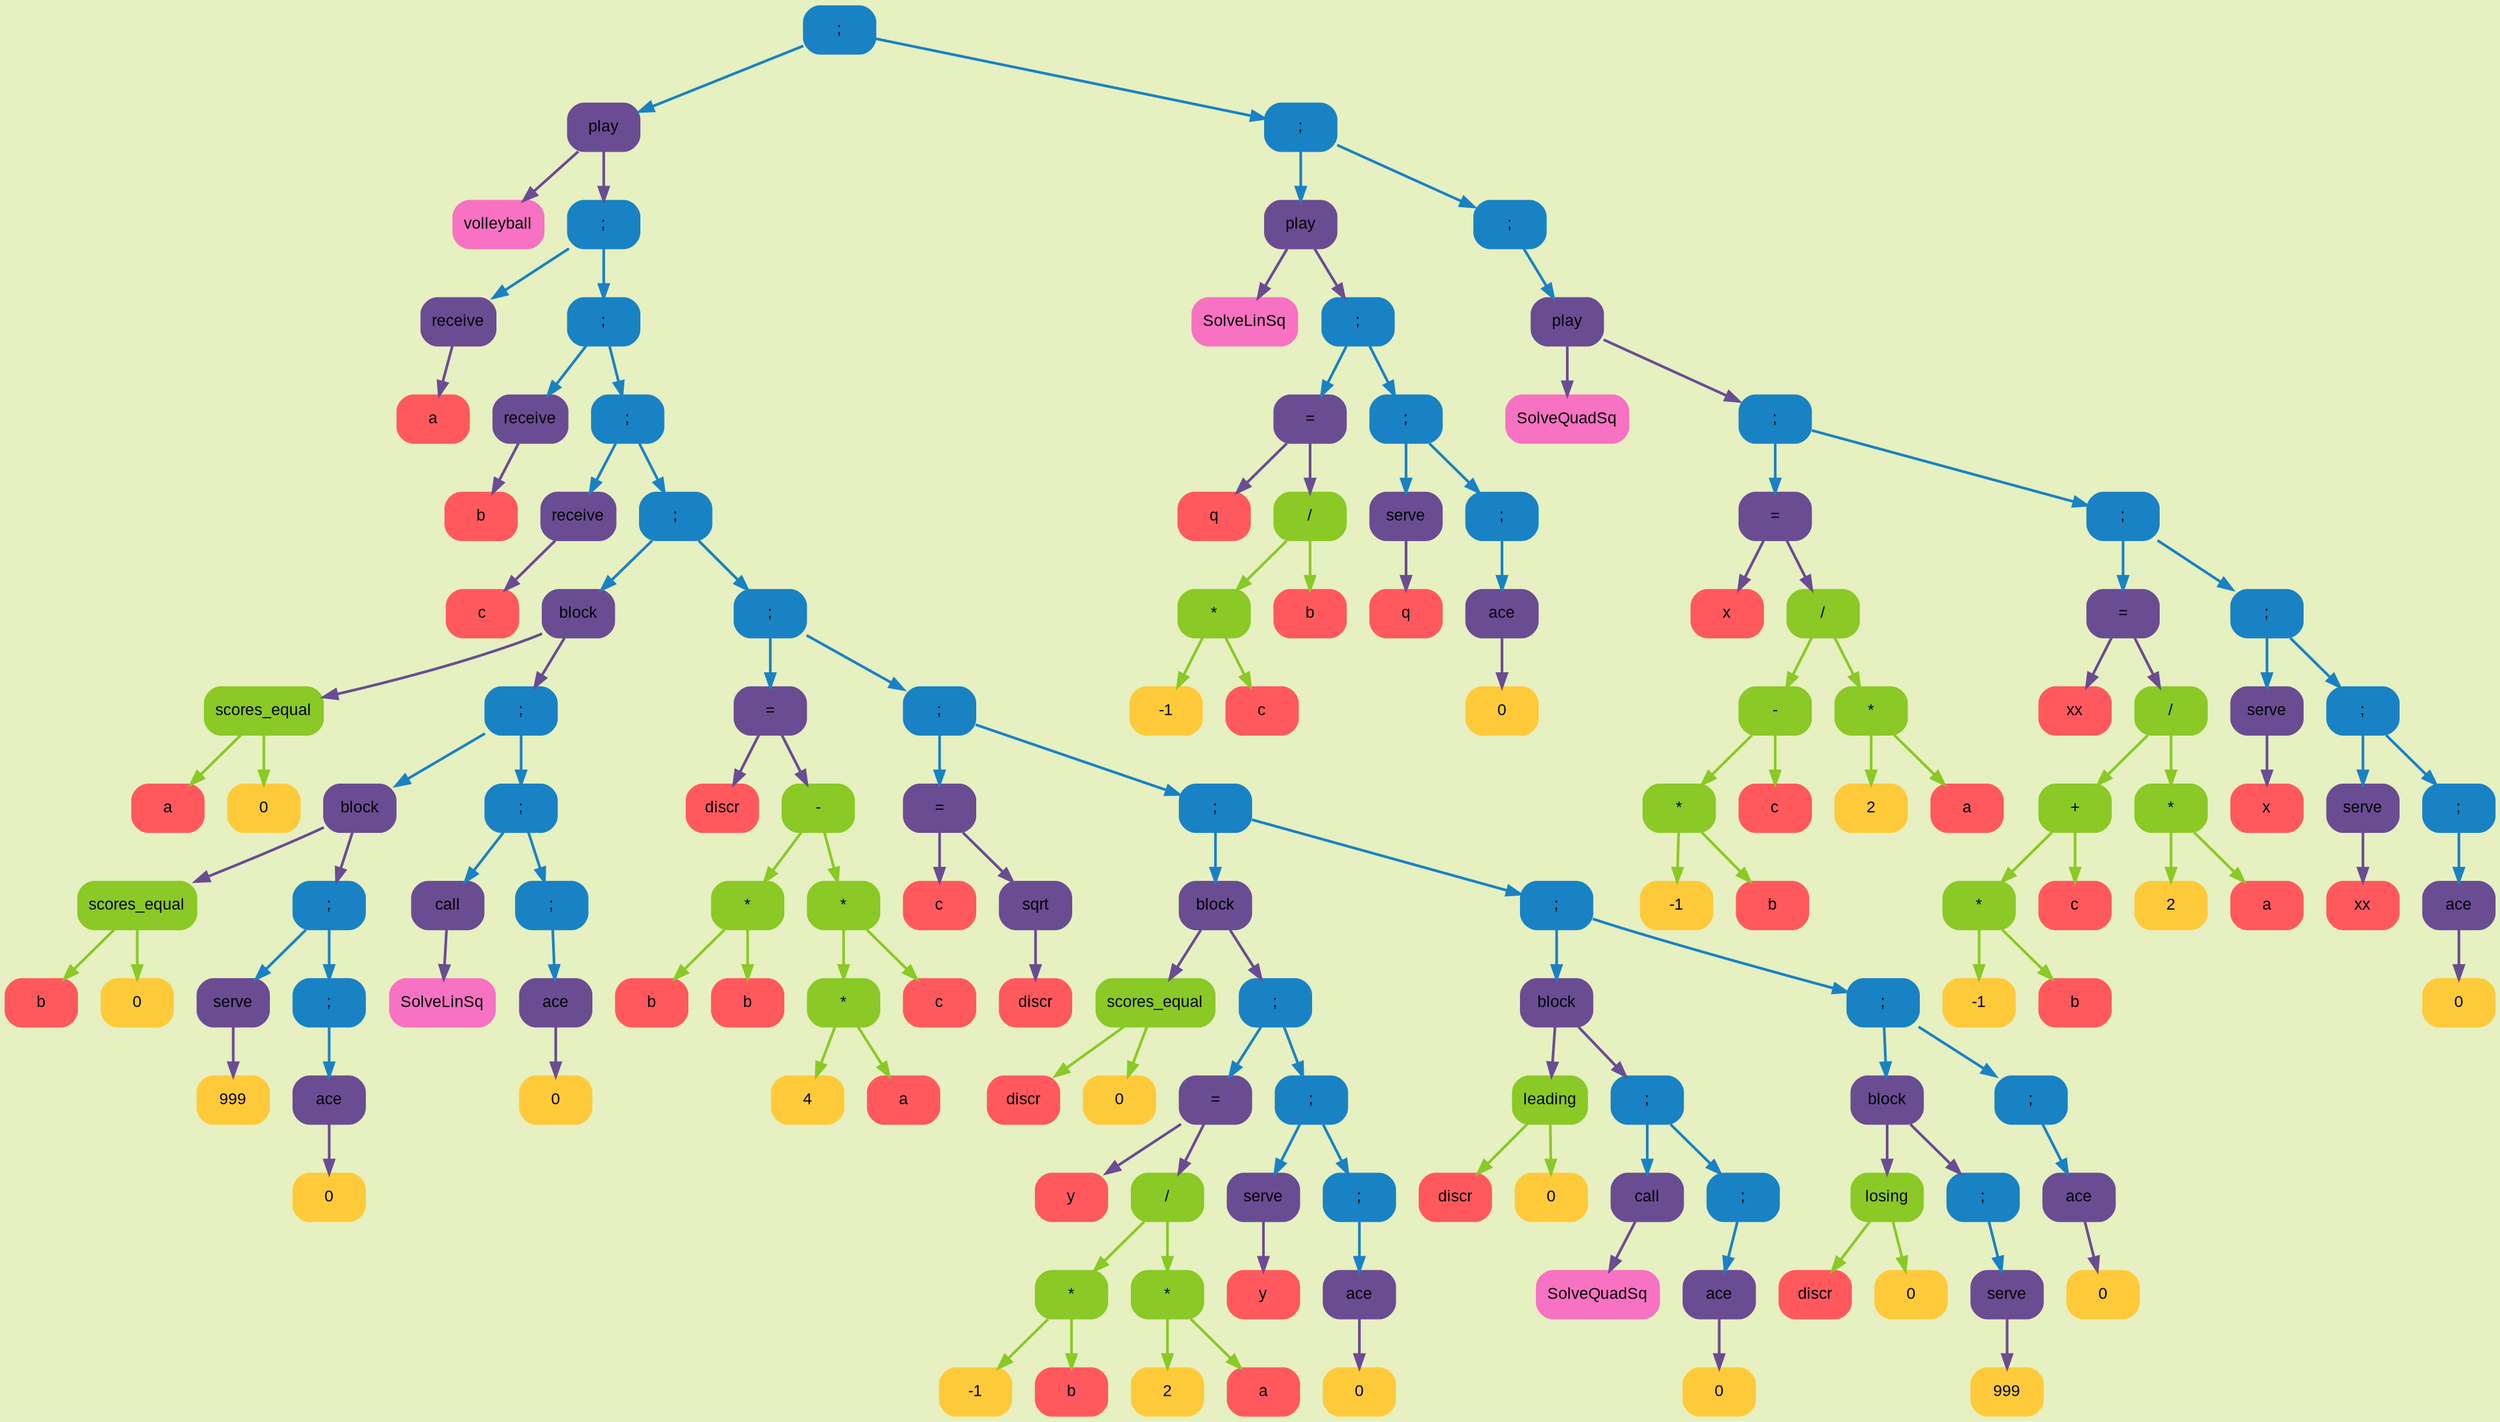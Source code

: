 digraph G {
	rankdir=HR;
	bgcolor="#e6f0c0";
	node [fontname="Arial", fontsize=12];
	node0x604000000010 [shape="Mrecord"; style=filled; color="#1982c4"; label = ";" ];
	node0x604000000050 [shape="Mrecord"; style=filled; color="#6a4c93"; label = "play" ];
	node0x604000000090 [shape="Mrecord"; style=filled; color="#f772c2"; label = "volleyball" ];
	node0x604000000050 -> node0x604000000090 [color="#6a4c93"; style=bold;  weight=1000;];
	node0x6040000000d0 [shape="Mrecord"; style=filled; color="#1982c4"; label = ";" ];
	node0x604000000110 [shape="Mrecord"; style=filled; color="#6a4c93"; label = "receive" ];
	node0x604000000150 [shape="Mrecord"; style=filled; color="#ff595e"; label = "a" ];
	node0x604000000110 -> node0x604000000150 [color="#6a4c93"; style=bold;  weight=1000;];
	node0x6040000000d0 -> node0x604000000110 [color="#1982c4"; style=bold;  weight=1000;];
	node0x604000000190 [shape="Mrecord"; style=filled; color="#1982c4"; label = ";" ];
	node0x6040000001d0 [shape="Mrecord"; style=filled; color="#6a4c93"; label = "receive" ];
	node0x604000000210 [shape="Mrecord"; style=filled; color="#ff595e"; label = "b" ];
	node0x6040000001d0 -> node0x604000000210 [color="#6a4c93"; style=bold;  weight=1000;];
	node0x604000000190 -> node0x6040000001d0 [color="#1982c4"; style=bold;  weight=1000;];
	node0x604000000250 [shape="Mrecord"; style=filled; color="#1982c4"; label = ";" ];
	node0x604000000290 [shape="Mrecord"; style=filled; color="#6a4c93"; label = "receive" ];
	node0x6040000002d0 [shape="Mrecord"; style=filled; color="#ff595e"; label = "c" ];
	node0x604000000290 -> node0x6040000002d0 [color="#6a4c93"; style=bold;  weight=1000;];
	node0x604000000250 -> node0x604000000290 [color="#1982c4"; style=bold;  weight=1000;];
	node0x604000000310 [shape="Mrecord"; style=filled; color="#1982c4"; label = ";" ];
	node0x604000000350 [shape="Mrecord"; style=filled; color="#6a4c93"; label = "block" ];
	node0x604000000390 [shape="Mrecord"; style=filled; color="#8ac926"; label = "scores_equal" ];
	node0x6040000003d0 [shape="Mrecord"; style=filled; color="#ff595e"; label = "a" ];
	node0x604000000390 -> node0x6040000003d0 [color="#8ac926"; style=bold;  weight=1000;];
	node0x604000000410 [shape="Mrecord"; style=filled; color="#ffca3a"; label = "0" ];
	node0x604000000390 -> node0x604000000410 [color="#8ac926"; style=bold; weight=1000;];
	node0x604000000350 -> node0x604000000390 [color="#6a4c93"; style=bold;  weight=1000;];
	node0x604000000450 [shape="Mrecord"; style=filled; color="#1982c4"; label = ";" ];
	node0x604000000490 [shape="Mrecord"; style=filled; color="#6a4c93"; label = "block" ];
	node0x6040000004d0 [shape="Mrecord"; style=filled; color="#8ac926"; label = "scores_equal" ];
	node0x604000000510 [shape="Mrecord"; style=filled; color="#ff595e"; label = "b" ];
	node0x6040000004d0 -> node0x604000000510 [color="#8ac926"; style=bold;  weight=1000;];
	node0x604000000550 [shape="Mrecord"; style=filled; color="#ffca3a"; label = "0" ];
	node0x6040000004d0 -> node0x604000000550 [color="#8ac926"; style=bold; weight=1000;];
	node0x604000000490 -> node0x6040000004d0 [color="#6a4c93"; style=bold;  weight=1000;];
	node0x604000000590 [shape="Mrecord"; style=filled; color="#1982c4"; label = ";" ];
	node0x6040000005d0 [shape="Mrecord"; style=filled; color="#6a4c93"; label = "serve" ];
	node0x604000000610 [shape="Mrecord"; style=filled; color="#ffca3a"; label = "999" ];
	node0x6040000005d0 -> node0x604000000610 [color="#6a4c93"; style=bold;  weight=1000;];
	node0x604000000590 -> node0x6040000005d0 [color="#1982c4"; style=bold;  weight=1000;];
	node0x604000000650 [shape="Mrecord"; style=filled; color="#1982c4"; label = ";" ];
	node0x604000000690 [shape="Mrecord"; style=filled; color="#6a4c93"; label = "ace" ];
	node0x6040000006d0 [shape="Mrecord"; style=filled; color="#ffca3a"; label = "0" ];
	node0x604000000690 -> node0x6040000006d0 [color="#6a4c93"; style=bold;  weight=1000;];
	node0x604000000650 -> node0x604000000690 [color="#1982c4"; style=bold;  weight=1000;];
	node0x604000000590 -> node0x604000000650 [color="#1982c4"; style=bold; weight=1000;];
	node0x604000000490 -> node0x604000000590 [color="#6a4c93"; style=bold; weight=1000;];
	node0x604000000450 -> node0x604000000490 [color="#1982c4"; style=bold;  weight=1000;];
	node0x604000000710 [shape="Mrecord"; style=filled; color="#1982c4"; label = ";" ];
	node0x604000000750 [shape="Mrecord"; style=filled; color="#6a4c93"; label = "call" ];
	node0x604000000790 [shape="Mrecord"; style=filled; color="#f772c2"; label = "SolveLinSq" ];
	node0x604000000750 -> node0x604000000790 [color="#6a4c93"; style=bold;  weight=1000;];
	node0x604000000710 -> node0x604000000750 [color="#1982c4"; style=bold;  weight=1000;];
	node0x6040000007d0 [shape="Mrecord"; style=filled; color="#1982c4"; label = ";" ];
	node0x604000000810 [shape="Mrecord"; style=filled; color="#6a4c93"; label = "ace" ];
	node0x604000000850 [shape="Mrecord"; style=filled; color="#ffca3a"; label = "0" ];
	node0x604000000810 -> node0x604000000850 [color="#6a4c93"; style=bold;  weight=1000;];
	node0x6040000007d0 -> node0x604000000810 [color="#1982c4"; style=bold;  weight=1000;];
	node0x604000000710 -> node0x6040000007d0 [color="#1982c4"; style=bold; weight=1000;];
	node0x604000000450 -> node0x604000000710 [color="#1982c4"; style=bold; weight=1000;];
	node0x604000000350 -> node0x604000000450 [color="#6a4c93"; style=bold; weight=1000;];
	node0x604000000310 -> node0x604000000350 [color="#1982c4"; style=bold;  weight=1000;];
	node0x604000000890 [shape="Mrecord"; style=filled; color="#1982c4"; label = ";" ];
	node0x6040000008d0 [shape="Mrecord"; style=filled; color="#6a4c93"; label = "=" ];
	node0x604000000910 [shape="Mrecord"; style=filled; color="#ff595e"; label = "discr" ];
	node0x6040000008d0 -> node0x604000000910 [color="#6a4c93"; style=bold;  weight=1000;];
	node0x604000000950 [shape="Mrecord"; style=filled; color="#8ac926"; label = "-" ];
	node0x604000000990 [shape="Mrecord"; style=filled; color="#8ac926"; label = "*" ];
	node0x6040000009d0 [shape="Mrecord"; style=filled; color="#ff595e"; label = "b" ];
	node0x604000000990 -> node0x6040000009d0 [color="#8ac926"; style=bold;  weight=1000;];
	node0x604000000a10 [shape="Mrecord"; style=filled; color="#ff595e"; label = "b" ];
	node0x604000000990 -> node0x604000000a10 [color="#8ac926"; style=bold; weight=1000;];
	node0x604000000950 -> node0x604000000990 [color="#8ac926"; style=bold;  weight=1000;];
	node0x604000000a50 [shape="Mrecord"; style=filled; color="#8ac926"; label = "*" ];
	node0x604000000a90 [shape="Mrecord"; style=filled; color="#8ac926"; label = "*" ];
	node0x604000000ad0 [shape="Mrecord"; style=filled; color="#ffca3a"; label = "4" ];
	node0x604000000a90 -> node0x604000000ad0 [color="#8ac926"; style=bold;  weight=1000;];
	node0x604000000b10 [shape="Mrecord"; style=filled; color="#ff595e"; label = "a" ];
	node0x604000000a90 -> node0x604000000b10 [color="#8ac926"; style=bold; weight=1000;];
	node0x604000000a50 -> node0x604000000a90 [color="#8ac926"; style=bold;  weight=1000;];
	node0x604000000b50 [shape="Mrecord"; style=filled; color="#ff595e"; label = "c" ];
	node0x604000000a50 -> node0x604000000b50 [color="#8ac926"; style=bold; weight=1000;];
	node0x604000000950 -> node0x604000000a50 [color="#8ac926"; style=bold; weight=1000;];
	node0x6040000008d0 -> node0x604000000950 [color="#6a4c93"; style=bold; weight=1000;];
	node0x604000000890 -> node0x6040000008d0 [color="#1982c4"; style=bold;  weight=1000;];
	node0x604000000b90 [shape="Mrecord"; style=filled; color="#1982c4"; label = ";" ];
	node0x604000000bd0 [shape="Mrecord"; style=filled; color="#6a4c93"; label = "=" ];
	node0x604000000c10 [shape="Mrecord"; style=filled; color="#ff595e"; label = "c" ];
	node0x604000000bd0 -> node0x604000000c10 [color="#6a4c93"; style=bold;  weight=1000;];
	node0x604000000c50 [shape="Mrecord"; style=filled; color="#6a4c93"; label = "sqrt" ];
	node0x604000000c90 [shape="Mrecord"; style=filled; color="#ff595e"; label = "discr" ];
	node0x604000000c50 -> node0x604000000c90 [color="#6a4c93"; style=bold;  weight=1000;];
	node0x604000000bd0 -> node0x604000000c50 [color="#6a4c93"; style=bold; weight=1000;];
	node0x604000000b90 -> node0x604000000bd0 [color="#1982c4"; style=bold;  weight=1000;];
	node0x604000000cd0 [shape="Mrecord"; style=filled; color="#1982c4"; label = ";" ];
	node0x604000000d10 [shape="Mrecord"; style=filled; color="#6a4c93"; label = "block" ];
	node0x604000000d50 [shape="Mrecord"; style=filled; color="#8ac926"; label = "scores_equal" ];
	node0x604000000d90 [shape="Mrecord"; style=filled; color="#ff595e"; label = "discr" ];
	node0x604000000d50 -> node0x604000000d90 [color="#8ac926"; style=bold;  weight=1000;];
	node0x604000000dd0 [shape="Mrecord"; style=filled; color="#ffca3a"; label = "0" ];
	node0x604000000d50 -> node0x604000000dd0 [color="#8ac926"; style=bold; weight=1000;];
	node0x604000000d10 -> node0x604000000d50 [color="#6a4c93"; style=bold;  weight=1000;];
	node0x604000000e10 [shape="Mrecord"; style=filled; color="#1982c4"; label = ";" ];
	node0x604000000e50 [shape="Mrecord"; style=filled; color="#6a4c93"; label = "=" ];
	node0x604000000e90 [shape="Mrecord"; style=filled; color="#ff595e"; label = "y" ];
	node0x604000000e50 -> node0x604000000e90 [color="#6a4c93"; style=bold;  weight=1000;];
	node0x604000000ed0 [shape="Mrecord"; style=filled; color="#8ac926"; label = "/" ];
	node0x604000000f10 [shape="Mrecord"; style=filled; color="#8ac926"; label = "*" ];
	node0x604000000f50 [shape="Mrecord"; style=filled; color="#ffca3a"; label = "-1" ];
	node0x604000000f10 -> node0x604000000f50 [color="#8ac926"; style=bold;  weight=1000;];
	node0x604000000f90 [shape="Mrecord"; style=filled; color="#ff595e"; label = "b" ];
	node0x604000000f10 -> node0x604000000f90 [color="#8ac926"; style=bold; weight=1000;];
	node0x604000000ed0 -> node0x604000000f10 [color="#8ac926"; style=bold;  weight=1000;];
	node0x604000000fd0 [shape="Mrecord"; style=filled; color="#8ac926"; label = "*" ];
	node0x604000001010 [shape="Mrecord"; style=filled; color="#ffca3a"; label = "2" ];
	node0x604000000fd0 -> node0x604000001010 [color="#8ac926"; style=bold;  weight=1000;];
	node0x604000001050 [shape="Mrecord"; style=filled; color="#ff595e"; label = "a" ];
	node0x604000000fd0 -> node0x604000001050 [color="#8ac926"; style=bold; weight=1000;];
	node0x604000000ed0 -> node0x604000000fd0 [color="#8ac926"; style=bold; weight=1000;];
	node0x604000000e50 -> node0x604000000ed0 [color="#6a4c93"; style=bold; weight=1000;];
	node0x604000000e10 -> node0x604000000e50 [color="#1982c4"; style=bold;  weight=1000;];
	node0x604000001090 [shape="Mrecord"; style=filled; color="#1982c4"; label = ";" ];
	node0x6040000010d0 [shape="Mrecord"; style=filled; color="#6a4c93"; label = "serve" ];
	node0x604000001110 [shape="Mrecord"; style=filled; color="#ff595e"; label = "y" ];
	node0x6040000010d0 -> node0x604000001110 [color="#6a4c93"; style=bold;  weight=1000;];
	node0x604000001090 -> node0x6040000010d0 [color="#1982c4"; style=bold;  weight=1000;];
	node0x604000001150 [shape="Mrecord"; style=filled; color="#1982c4"; label = ";" ];
	node0x604000001190 [shape="Mrecord"; style=filled; color="#6a4c93"; label = "ace" ];
	node0x6040000011d0 [shape="Mrecord"; style=filled; color="#ffca3a"; label = "0" ];
	node0x604000001190 -> node0x6040000011d0 [color="#6a4c93"; style=bold;  weight=1000;];
	node0x604000001150 -> node0x604000001190 [color="#1982c4"; style=bold;  weight=1000;];
	node0x604000001090 -> node0x604000001150 [color="#1982c4"; style=bold; weight=1000;];
	node0x604000000e10 -> node0x604000001090 [color="#1982c4"; style=bold; weight=1000;];
	node0x604000000d10 -> node0x604000000e10 [color="#6a4c93"; style=bold; weight=1000;];
	node0x604000000cd0 -> node0x604000000d10 [color="#1982c4"; style=bold;  weight=1000;];
	node0x604000001210 [shape="Mrecord"; style=filled; color="#1982c4"; label = ";" ];
	node0x604000001250 [shape="Mrecord"; style=filled; color="#6a4c93"; label = "block" ];
	node0x604000001290 [shape="Mrecord"; style=filled; color="#8ac926"; label = "leading" ];
	node0x6040000012d0 [shape="Mrecord"; style=filled; color="#ff595e"; label = "discr" ];
	node0x604000001290 -> node0x6040000012d0 [color="#8ac926"; style=bold;  weight=1000;];
	node0x604000001310 [shape="Mrecord"; style=filled; color="#ffca3a"; label = "0" ];
	node0x604000001290 -> node0x604000001310 [color="#8ac926"; style=bold; weight=1000;];
	node0x604000001250 -> node0x604000001290 [color="#6a4c93"; style=bold;  weight=1000;];
	node0x604000001350 [shape="Mrecord"; style=filled; color="#1982c4"; label = ";" ];
	node0x604000001390 [shape="Mrecord"; style=filled; color="#6a4c93"; label = "call" ];
	node0x6040000013d0 [shape="Mrecord"; style=filled; color="#f772c2"; label = "SolveQuadSq" ];
	node0x604000001390 -> node0x6040000013d0 [color="#6a4c93"; style=bold;  weight=1000;];
	node0x604000001350 -> node0x604000001390 [color="#1982c4"; style=bold;  weight=1000;];
	node0x604000001410 [shape="Mrecord"; style=filled; color="#1982c4"; label = ";" ];
	node0x604000001450 [shape="Mrecord"; style=filled; color="#6a4c93"; label = "ace" ];
	node0x604000001490 [shape="Mrecord"; style=filled; color="#ffca3a"; label = "0" ];
	node0x604000001450 -> node0x604000001490 [color="#6a4c93"; style=bold;  weight=1000;];
	node0x604000001410 -> node0x604000001450 [color="#1982c4"; style=bold;  weight=1000;];
	node0x604000001350 -> node0x604000001410 [color="#1982c4"; style=bold; weight=1000;];
	node0x604000001250 -> node0x604000001350 [color="#6a4c93"; style=bold; weight=1000;];
	node0x604000001210 -> node0x604000001250 [color="#1982c4"; style=bold;  weight=1000;];
	node0x6040000014d0 [shape="Mrecord"; style=filled; color="#1982c4"; label = ";" ];
	node0x604000001510 [shape="Mrecord"; style=filled; color="#6a4c93"; label = "block" ];
	node0x604000001550 [shape="Mrecord"; style=filled; color="#8ac926"; label = "losing" ];
	node0x604000001590 [shape="Mrecord"; style=filled; color="#ff595e"; label = "discr" ];
	node0x604000001550 -> node0x604000001590 [color="#8ac926"; style=bold;  weight=1000;];
	node0x6040000015d0 [shape="Mrecord"; style=filled; color="#ffca3a"; label = "0" ];
	node0x604000001550 -> node0x6040000015d0 [color="#8ac926"; style=bold; weight=1000;];
	node0x604000001510 -> node0x604000001550 [color="#6a4c93"; style=bold;  weight=1000;];
	node0x604000001610 [shape="Mrecord"; style=filled; color="#1982c4"; label = ";" ];
	node0x604000001650 [shape="Mrecord"; style=filled; color="#6a4c93"; label = "serve" ];
	node0x604000001690 [shape="Mrecord"; style=filled; color="#ffca3a"; label = "999" ];
	node0x604000001650 -> node0x604000001690 [color="#6a4c93"; style=bold;  weight=1000;];
	node0x604000001610 -> node0x604000001650 [color="#1982c4"; style=bold;  weight=1000;];
	node0x604000001510 -> node0x604000001610 [color="#6a4c93"; style=bold; weight=1000;];
	node0x6040000014d0 -> node0x604000001510 [color="#1982c4"; style=bold;  weight=1000;];
	node0x6040000016d0 [shape="Mrecord"; style=filled; color="#1982c4"; label = ";" ];
	node0x604000001710 [shape="Mrecord"; style=filled; color="#6a4c93"; label = "ace" ];
	node0x604000001750 [shape="Mrecord"; style=filled; color="#ffca3a"; label = "0" ];
	node0x604000001710 -> node0x604000001750 [color="#6a4c93"; style=bold;  weight=1000;];
	node0x6040000016d0 -> node0x604000001710 [color="#1982c4"; style=bold;  weight=1000;];
	node0x6040000014d0 -> node0x6040000016d0 [color="#1982c4"; style=bold; weight=1000;];
	node0x604000001210 -> node0x6040000014d0 [color="#1982c4"; style=bold; weight=1000;];
	node0x604000000cd0 -> node0x604000001210 [color="#1982c4"; style=bold; weight=1000;];
	node0x604000000b90 -> node0x604000000cd0 [color="#1982c4"; style=bold; weight=1000;];
	node0x604000000890 -> node0x604000000b90 [color="#1982c4"; style=bold; weight=1000;];
	node0x604000000310 -> node0x604000000890 [color="#1982c4"; style=bold; weight=1000;];
	node0x604000000250 -> node0x604000000310 [color="#1982c4"; style=bold; weight=1000;];
	node0x604000000190 -> node0x604000000250 [color="#1982c4"; style=bold; weight=1000;];
	node0x6040000000d0 -> node0x604000000190 [color="#1982c4"; style=bold; weight=1000;];
	node0x604000000050 -> node0x6040000000d0 [color="#6a4c93"; style=bold; weight=1000;];
	node0x604000000010 -> node0x604000000050 [color="#1982c4"; style=bold;  weight=1000;];
	node0x604000001790 [shape="Mrecord"; style=filled; color="#1982c4"; label = ";" ];
	node0x6040000017d0 [shape="Mrecord"; style=filled; color="#6a4c93"; label = "play" ];
	node0x604000001810 [shape="Mrecord"; style=filled; color="#f772c2"; label = "SolveLinSq" ];
	node0x6040000017d0 -> node0x604000001810 [color="#6a4c93"; style=bold;  weight=1000;];
	node0x604000001850 [shape="Mrecord"; style=filled; color="#1982c4"; label = ";" ];
	node0x604000001890 [shape="Mrecord"; style=filled; color="#6a4c93"; label = "=" ];
	node0x6040000018d0 [shape="Mrecord"; style=filled; color="#ff595e"; label = "q" ];
	node0x604000001890 -> node0x6040000018d0 [color="#6a4c93"; style=bold;  weight=1000;];
	node0x604000001910 [shape="Mrecord"; style=filled; color="#8ac926"; label = "/" ];
	node0x604000001950 [shape="Mrecord"; style=filled; color="#8ac926"; label = "*" ];
	node0x604000001990 [shape="Mrecord"; style=filled; color="#ffca3a"; label = "-1" ];
	node0x604000001950 -> node0x604000001990 [color="#8ac926"; style=bold;  weight=1000;];
	node0x6040000019d0 [shape="Mrecord"; style=filled; color="#ff595e"; label = "c" ];
	node0x604000001950 -> node0x6040000019d0 [color="#8ac926"; style=bold; weight=1000;];
	node0x604000001910 -> node0x604000001950 [color="#8ac926"; style=bold;  weight=1000;];
	node0x604000001a10 [shape="Mrecord"; style=filled; color="#ff595e"; label = "b" ];
	node0x604000001910 -> node0x604000001a10 [color="#8ac926"; style=bold; weight=1000;];
	node0x604000001890 -> node0x604000001910 [color="#6a4c93"; style=bold; weight=1000;];
	node0x604000001850 -> node0x604000001890 [color="#1982c4"; style=bold;  weight=1000;];
	node0x604000001a50 [shape="Mrecord"; style=filled; color="#1982c4"; label = ";" ];
	node0x604000001a90 [shape="Mrecord"; style=filled; color="#6a4c93"; label = "serve" ];
	node0x604000001ad0 [shape="Mrecord"; style=filled; color="#ff595e"; label = "q" ];
	node0x604000001a90 -> node0x604000001ad0 [color="#6a4c93"; style=bold;  weight=1000;];
	node0x604000001a50 -> node0x604000001a90 [color="#1982c4"; style=bold;  weight=1000;];
	node0x604000001b10 [shape="Mrecord"; style=filled; color="#1982c4"; label = ";" ];
	node0x604000001b50 [shape="Mrecord"; style=filled; color="#6a4c93"; label = "ace" ];
	node0x604000001b90 [shape="Mrecord"; style=filled; color="#ffca3a"; label = "0" ];
	node0x604000001b50 -> node0x604000001b90 [color="#6a4c93"; style=bold;  weight=1000;];
	node0x604000001b10 -> node0x604000001b50 [color="#1982c4"; style=bold;  weight=1000;];
	node0x604000001a50 -> node0x604000001b10 [color="#1982c4"; style=bold; weight=1000;];
	node0x604000001850 -> node0x604000001a50 [color="#1982c4"; style=bold; weight=1000;];
	node0x6040000017d0 -> node0x604000001850 [color="#6a4c93"; style=bold; weight=1000;];
	node0x604000001790 -> node0x6040000017d0 [color="#1982c4"; style=bold;  weight=1000;];
	node0x604000001bd0 [shape="Mrecord"; style=filled; color="#1982c4"; label = ";" ];
	node0x604000001c10 [shape="Mrecord"; style=filled; color="#6a4c93"; label = "play" ];
	node0x604000001c50 [shape="Mrecord"; style=filled; color="#f772c2"; label = "SolveQuadSq" ];
	node0x604000001c10 -> node0x604000001c50 [color="#6a4c93"; style=bold;  weight=1000;];
	node0x604000001c90 [shape="Mrecord"; style=filled; color="#1982c4"; label = ";" ];
	node0x604000001cd0 [shape="Mrecord"; style=filled; color="#6a4c93"; label = "=" ];
	node0x604000001d10 [shape="Mrecord"; style=filled; color="#ff595e"; label = "x" ];
	node0x604000001cd0 -> node0x604000001d10 [color="#6a4c93"; style=bold;  weight=1000;];
	node0x604000001d50 [shape="Mrecord"; style=filled; color="#8ac926"; label = "/" ];
	node0x604000001d90 [shape="Mrecord"; style=filled; color="#8ac926"; label = "-" ];
	node0x604000001dd0 [shape="Mrecord"; style=filled; color="#8ac926"; label = "*" ];
	node0x604000001e10 [shape="Mrecord"; style=filled; color="#ffca3a"; label = "-1" ];
	node0x604000001dd0 -> node0x604000001e10 [color="#8ac926"; style=bold;  weight=1000;];
	node0x604000001e50 [shape="Mrecord"; style=filled; color="#ff595e"; label = "b" ];
	node0x604000001dd0 -> node0x604000001e50 [color="#8ac926"; style=bold; weight=1000;];
	node0x604000001d90 -> node0x604000001dd0 [color="#8ac926"; style=bold;  weight=1000;];
	node0x604000001e90 [shape="Mrecord"; style=filled; color="#ff595e"; label = "c" ];
	node0x604000001d90 -> node0x604000001e90 [color="#8ac926"; style=bold; weight=1000;];
	node0x604000001d50 -> node0x604000001d90 [color="#8ac926"; style=bold;  weight=1000;];
	node0x604000001ed0 [shape="Mrecord"; style=filled; color="#8ac926"; label = "*" ];
	node0x604000001f10 [shape="Mrecord"; style=filled; color="#ffca3a"; label = "2" ];
	node0x604000001ed0 -> node0x604000001f10 [color="#8ac926"; style=bold;  weight=1000;];
	node0x604000001f50 [shape="Mrecord"; style=filled; color="#ff595e"; label = "a" ];
	node0x604000001ed0 -> node0x604000001f50 [color="#8ac926"; style=bold; weight=1000;];
	node0x604000001d50 -> node0x604000001ed0 [color="#8ac926"; style=bold; weight=1000;];
	node0x604000001cd0 -> node0x604000001d50 [color="#6a4c93"; style=bold; weight=1000;];
	node0x604000001c90 -> node0x604000001cd0 [color="#1982c4"; style=bold;  weight=1000;];
	node0x604000001f90 [shape="Mrecord"; style=filled; color="#1982c4"; label = ";" ];
	node0x604000001fd0 [shape="Mrecord"; style=filled; color="#6a4c93"; label = "=" ];
	node0x604000002010 [shape="Mrecord"; style=filled; color="#ff595e"; label = "xx" ];
	node0x604000001fd0 -> node0x604000002010 [color="#6a4c93"; style=bold;  weight=1000;];
	node0x604000002050 [shape="Mrecord"; style=filled; color="#8ac926"; label = "/" ];
	node0x604000002090 [shape="Mrecord"; style=filled; color="#8ac926"; label = "+" ];
	node0x6040000020d0 [shape="Mrecord"; style=filled; color="#8ac926"; label = "*" ];
	node0x604000002110 [shape="Mrecord"; style=filled; color="#ffca3a"; label = "-1" ];
	node0x6040000020d0 -> node0x604000002110 [color="#8ac926"; style=bold;  weight=1000;];
	node0x604000002150 [shape="Mrecord"; style=filled; color="#ff595e"; label = "b" ];
	node0x6040000020d0 -> node0x604000002150 [color="#8ac926"; style=bold; weight=1000;];
	node0x604000002090 -> node0x6040000020d0 [color="#8ac926"; style=bold;  weight=1000;];
	node0x604000002190 [shape="Mrecord"; style=filled; color="#ff595e"; label = "c" ];
	node0x604000002090 -> node0x604000002190 [color="#8ac926"; style=bold; weight=1000;];
	node0x604000002050 -> node0x604000002090 [color="#8ac926"; style=bold;  weight=1000;];
	node0x6040000021d0 [shape="Mrecord"; style=filled; color="#8ac926"; label = "*" ];
	node0x604000002210 [shape="Mrecord"; style=filled; color="#ffca3a"; label = "2" ];
	node0x6040000021d0 -> node0x604000002210 [color="#8ac926"; style=bold;  weight=1000;];
	node0x604000002250 [shape="Mrecord"; style=filled; color="#ff595e"; label = "a" ];
	node0x6040000021d0 -> node0x604000002250 [color="#8ac926"; style=bold; weight=1000;];
	node0x604000002050 -> node0x6040000021d0 [color="#8ac926"; style=bold; weight=1000;];
	node0x604000001fd0 -> node0x604000002050 [color="#6a4c93"; style=bold; weight=1000;];
	node0x604000001f90 -> node0x604000001fd0 [color="#1982c4"; style=bold;  weight=1000;];
	node0x604000002290 [shape="Mrecord"; style=filled; color="#1982c4"; label = ";" ];
	node0x6040000022d0 [shape="Mrecord"; style=filled; color="#6a4c93"; label = "serve" ];
	node0x604000002310 [shape="Mrecord"; style=filled; color="#ff595e"; label = "x" ];
	node0x6040000022d0 -> node0x604000002310 [color="#6a4c93"; style=bold;  weight=1000;];
	node0x604000002290 -> node0x6040000022d0 [color="#1982c4"; style=bold;  weight=1000;];
	node0x604000002350 [shape="Mrecord"; style=filled; color="#1982c4"; label = ";" ];
	node0x604000002390 [shape="Mrecord"; style=filled; color="#6a4c93"; label = "serve" ];
	node0x6040000023d0 [shape="Mrecord"; style=filled; color="#ff595e"; label = "xx" ];
	node0x604000002390 -> node0x6040000023d0 [color="#6a4c93"; style=bold;  weight=1000;];
	node0x604000002350 -> node0x604000002390 [color="#1982c4"; style=bold;  weight=1000;];
	node0x604000002410 [shape="Mrecord"; style=filled; color="#1982c4"; label = ";" ];
	node0x604000002450 [shape="Mrecord"; style=filled; color="#6a4c93"; label = "ace" ];
	node0x604000002490 [shape="Mrecord"; style=filled; color="#ffca3a"; label = "0" ];
	node0x604000002450 -> node0x604000002490 [color="#6a4c93"; style=bold;  weight=1000;];
	node0x604000002410 -> node0x604000002450 [color="#1982c4"; style=bold;  weight=1000;];
	node0x604000002350 -> node0x604000002410 [color="#1982c4"; style=bold; weight=1000;];
	node0x604000002290 -> node0x604000002350 [color="#1982c4"; style=bold; weight=1000;];
	node0x604000001f90 -> node0x604000002290 [color="#1982c4"; style=bold; weight=1000;];
	node0x604000001c90 -> node0x604000001f90 [color="#1982c4"; style=bold; weight=1000;];
	node0x604000001c10 -> node0x604000001c90 [color="#6a4c93"; style=bold; weight=1000;];
	node0x604000001bd0 -> node0x604000001c10 [color="#1982c4"; style=bold;  weight=1000;];
	node0x604000001790 -> node0x604000001bd0 [color="#1982c4"; style=bold; weight=1000;];
	node0x604000000010 -> node0x604000001790 [color="#1982c4"; style=bold; weight=1000;];
}
